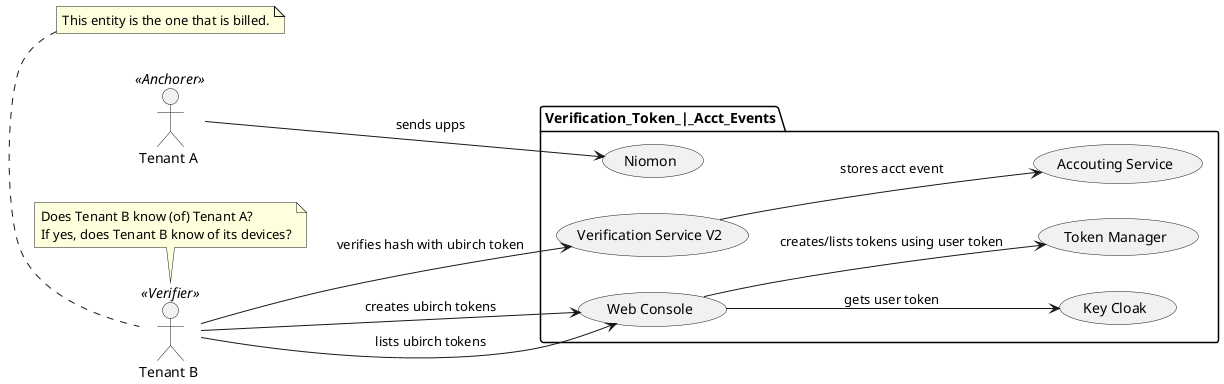 @startuml
left to right direction
actor :Tenant A : as A <<Anchorer>>
actor :Tenant B : as B <<Verifier>>

package Verification_Token_|_Acct_Events {
  usecase "Token Manager" as token_manager
  usecase "Verification Service V2" as verification_service
  usecase "Accouting Service" as acct_service
  usecase "Key Cloak" as keycloak
  usecase "Web Console" as web_console
  usecase "Niomon" as niomon
}

note top of B
 This entity is the one that is billed.
end note

note top of B
 Does Tenant B know (of) Tenant A?
 If yes, does Tenant B know of its devices?
end note

web_console --> keycloak: gets user token
web_console --> token_manager: creates/lists tokens using user token
verification_service --> acct_service: stores acct event

A --> niomon: sends upps

B --> web_console: creates ubirch tokens
B --> web_console: lists ubirch tokens
B --> verification_service: verifies hash with ubirch token

@enduml
